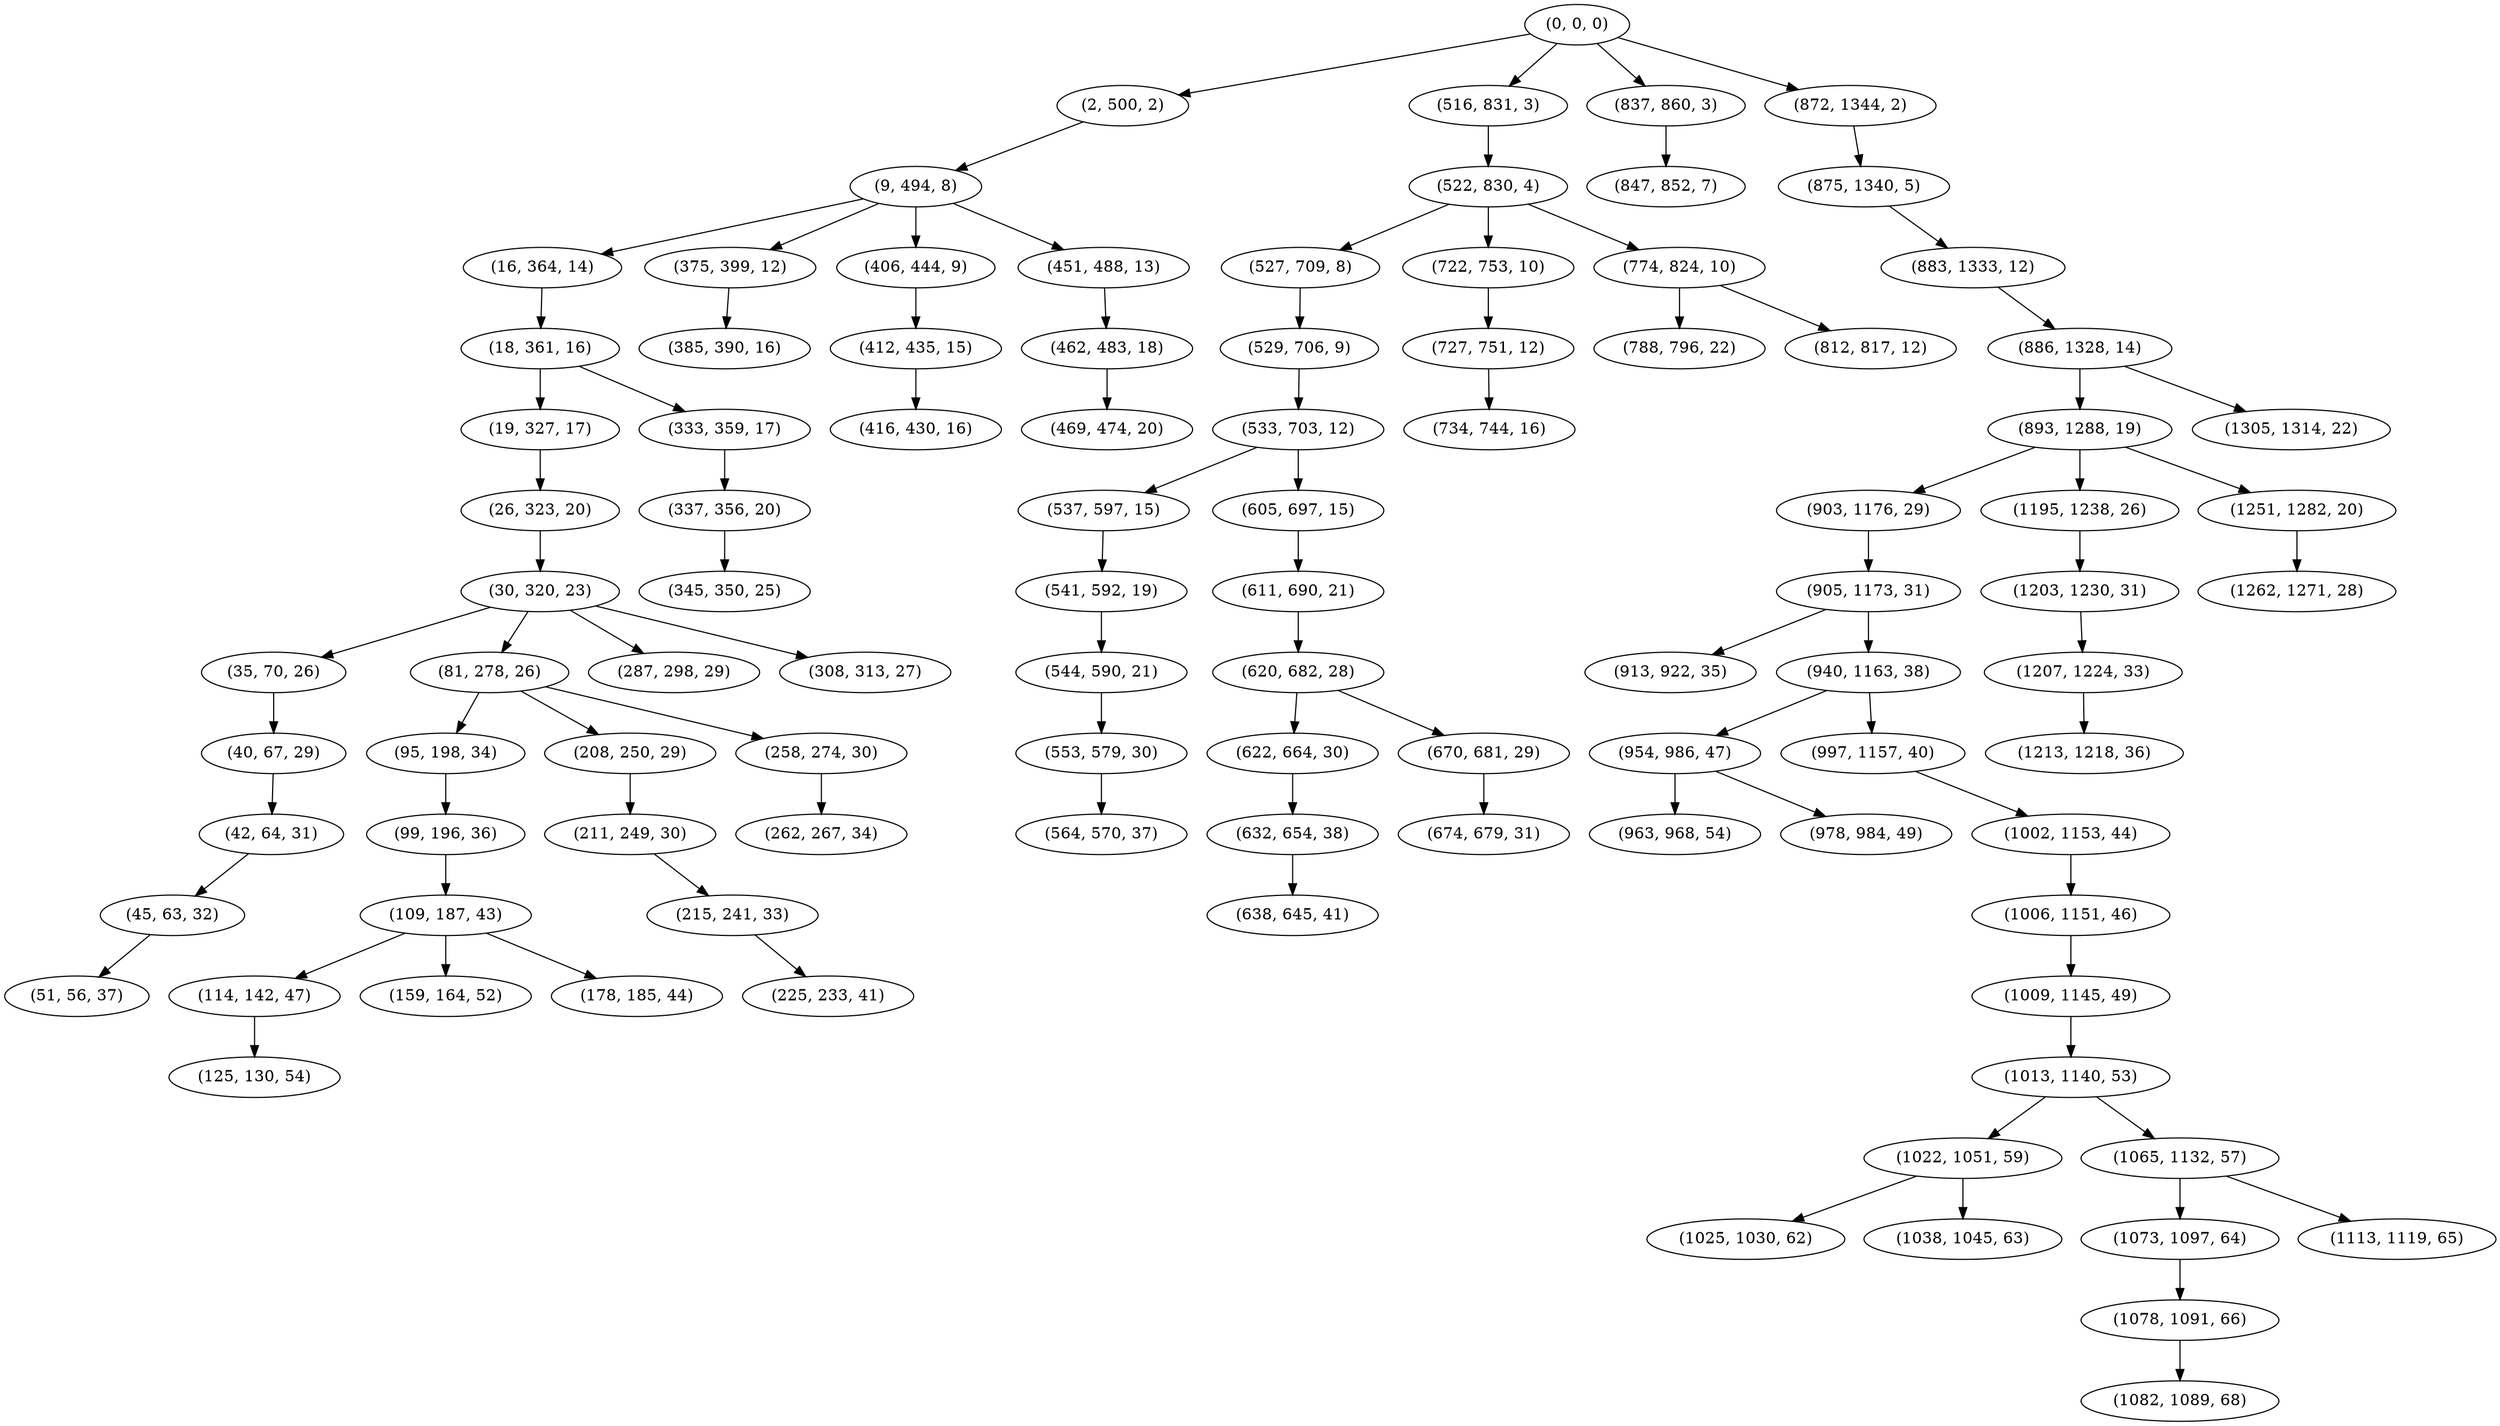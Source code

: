 digraph tree {
    "(0, 0, 0)";
    "(2, 500, 2)";
    "(9, 494, 8)";
    "(16, 364, 14)";
    "(18, 361, 16)";
    "(19, 327, 17)";
    "(26, 323, 20)";
    "(30, 320, 23)";
    "(35, 70, 26)";
    "(40, 67, 29)";
    "(42, 64, 31)";
    "(45, 63, 32)";
    "(51, 56, 37)";
    "(81, 278, 26)";
    "(95, 198, 34)";
    "(99, 196, 36)";
    "(109, 187, 43)";
    "(114, 142, 47)";
    "(125, 130, 54)";
    "(159, 164, 52)";
    "(178, 185, 44)";
    "(208, 250, 29)";
    "(211, 249, 30)";
    "(215, 241, 33)";
    "(225, 233, 41)";
    "(258, 274, 30)";
    "(262, 267, 34)";
    "(287, 298, 29)";
    "(308, 313, 27)";
    "(333, 359, 17)";
    "(337, 356, 20)";
    "(345, 350, 25)";
    "(375, 399, 12)";
    "(385, 390, 16)";
    "(406, 444, 9)";
    "(412, 435, 15)";
    "(416, 430, 16)";
    "(451, 488, 13)";
    "(462, 483, 18)";
    "(469, 474, 20)";
    "(516, 831, 3)";
    "(522, 830, 4)";
    "(527, 709, 8)";
    "(529, 706, 9)";
    "(533, 703, 12)";
    "(537, 597, 15)";
    "(541, 592, 19)";
    "(544, 590, 21)";
    "(553, 579, 30)";
    "(564, 570, 37)";
    "(605, 697, 15)";
    "(611, 690, 21)";
    "(620, 682, 28)";
    "(622, 664, 30)";
    "(632, 654, 38)";
    "(638, 645, 41)";
    "(670, 681, 29)";
    "(674, 679, 31)";
    "(722, 753, 10)";
    "(727, 751, 12)";
    "(734, 744, 16)";
    "(774, 824, 10)";
    "(788, 796, 22)";
    "(812, 817, 12)";
    "(837, 860, 3)";
    "(847, 852, 7)";
    "(872, 1344, 2)";
    "(875, 1340, 5)";
    "(883, 1333, 12)";
    "(886, 1328, 14)";
    "(893, 1288, 19)";
    "(903, 1176, 29)";
    "(905, 1173, 31)";
    "(913, 922, 35)";
    "(940, 1163, 38)";
    "(954, 986, 47)";
    "(963, 968, 54)";
    "(978, 984, 49)";
    "(997, 1157, 40)";
    "(1002, 1153, 44)";
    "(1006, 1151, 46)";
    "(1009, 1145, 49)";
    "(1013, 1140, 53)";
    "(1022, 1051, 59)";
    "(1025, 1030, 62)";
    "(1038, 1045, 63)";
    "(1065, 1132, 57)";
    "(1073, 1097, 64)";
    "(1078, 1091, 66)";
    "(1082, 1089, 68)";
    "(1113, 1119, 65)";
    "(1195, 1238, 26)";
    "(1203, 1230, 31)";
    "(1207, 1224, 33)";
    "(1213, 1218, 36)";
    "(1251, 1282, 20)";
    "(1262, 1271, 28)";
    "(1305, 1314, 22)";
    "(0, 0, 0)" -> "(2, 500, 2)";
    "(0, 0, 0)" -> "(516, 831, 3)";
    "(0, 0, 0)" -> "(837, 860, 3)";
    "(0, 0, 0)" -> "(872, 1344, 2)";
    "(2, 500, 2)" -> "(9, 494, 8)";
    "(9, 494, 8)" -> "(16, 364, 14)";
    "(9, 494, 8)" -> "(375, 399, 12)";
    "(9, 494, 8)" -> "(406, 444, 9)";
    "(9, 494, 8)" -> "(451, 488, 13)";
    "(16, 364, 14)" -> "(18, 361, 16)";
    "(18, 361, 16)" -> "(19, 327, 17)";
    "(18, 361, 16)" -> "(333, 359, 17)";
    "(19, 327, 17)" -> "(26, 323, 20)";
    "(26, 323, 20)" -> "(30, 320, 23)";
    "(30, 320, 23)" -> "(35, 70, 26)";
    "(30, 320, 23)" -> "(81, 278, 26)";
    "(30, 320, 23)" -> "(287, 298, 29)";
    "(30, 320, 23)" -> "(308, 313, 27)";
    "(35, 70, 26)" -> "(40, 67, 29)";
    "(40, 67, 29)" -> "(42, 64, 31)";
    "(42, 64, 31)" -> "(45, 63, 32)";
    "(45, 63, 32)" -> "(51, 56, 37)";
    "(81, 278, 26)" -> "(95, 198, 34)";
    "(81, 278, 26)" -> "(208, 250, 29)";
    "(81, 278, 26)" -> "(258, 274, 30)";
    "(95, 198, 34)" -> "(99, 196, 36)";
    "(99, 196, 36)" -> "(109, 187, 43)";
    "(109, 187, 43)" -> "(114, 142, 47)";
    "(109, 187, 43)" -> "(159, 164, 52)";
    "(109, 187, 43)" -> "(178, 185, 44)";
    "(114, 142, 47)" -> "(125, 130, 54)";
    "(208, 250, 29)" -> "(211, 249, 30)";
    "(211, 249, 30)" -> "(215, 241, 33)";
    "(215, 241, 33)" -> "(225, 233, 41)";
    "(258, 274, 30)" -> "(262, 267, 34)";
    "(333, 359, 17)" -> "(337, 356, 20)";
    "(337, 356, 20)" -> "(345, 350, 25)";
    "(375, 399, 12)" -> "(385, 390, 16)";
    "(406, 444, 9)" -> "(412, 435, 15)";
    "(412, 435, 15)" -> "(416, 430, 16)";
    "(451, 488, 13)" -> "(462, 483, 18)";
    "(462, 483, 18)" -> "(469, 474, 20)";
    "(516, 831, 3)" -> "(522, 830, 4)";
    "(522, 830, 4)" -> "(527, 709, 8)";
    "(522, 830, 4)" -> "(722, 753, 10)";
    "(522, 830, 4)" -> "(774, 824, 10)";
    "(527, 709, 8)" -> "(529, 706, 9)";
    "(529, 706, 9)" -> "(533, 703, 12)";
    "(533, 703, 12)" -> "(537, 597, 15)";
    "(533, 703, 12)" -> "(605, 697, 15)";
    "(537, 597, 15)" -> "(541, 592, 19)";
    "(541, 592, 19)" -> "(544, 590, 21)";
    "(544, 590, 21)" -> "(553, 579, 30)";
    "(553, 579, 30)" -> "(564, 570, 37)";
    "(605, 697, 15)" -> "(611, 690, 21)";
    "(611, 690, 21)" -> "(620, 682, 28)";
    "(620, 682, 28)" -> "(622, 664, 30)";
    "(620, 682, 28)" -> "(670, 681, 29)";
    "(622, 664, 30)" -> "(632, 654, 38)";
    "(632, 654, 38)" -> "(638, 645, 41)";
    "(670, 681, 29)" -> "(674, 679, 31)";
    "(722, 753, 10)" -> "(727, 751, 12)";
    "(727, 751, 12)" -> "(734, 744, 16)";
    "(774, 824, 10)" -> "(788, 796, 22)";
    "(774, 824, 10)" -> "(812, 817, 12)";
    "(837, 860, 3)" -> "(847, 852, 7)";
    "(872, 1344, 2)" -> "(875, 1340, 5)";
    "(875, 1340, 5)" -> "(883, 1333, 12)";
    "(883, 1333, 12)" -> "(886, 1328, 14)";
    "(886, 1328, 14)" -> "(893, 1288, 19)";
    "(886, 1328, 14)" -> "(1305, 1314, 22)";
    "(893, 1288, 19)" -> "(903, 1176, 29)";
    "(893, 1288, 19)" -> "(1195, 1238, 26)";
    "(893, 1288, 19)" -> "(1251, 1282, 20)";
    "(903, 1176, 29)" -> "(905, 1173, 31)";
    "(905, 1173, 31)" -> "(913, 922, 35)";
    "(905, 1173, 31)" -> "(940, 1163, 38)";
    "(940, 1163, 38)" -> "(954, 986, 47)";
    "(940, 1163, 38)" -> "(997, 1157, 40)";
    "(954, 986, 47)" -> "(963, 968, 54)";
    "(954, 986, 47)" -> "(978, 984, 49)";
    "(997, 1157, 40)" -> "(1002, 1153, 44)";
    "(1002, 1153, 44)" -> "(1006, 1151, 46)";
    "(1006, 1151, 46)" -> "(1009, 1145, 49)";
    "(1009, 1145, 49)" -> "(1013, 1140, 53)";
    "(1013, 1140, 53)" -> "(1022, 1051, 59)";
    "(1013, 1140, 53)" -> "(1065, 1132, 57)";
    "(1022, 1051, 59)" -> "(1025, 1030, 62)";
    "(1022, 1051, 59)" -> "(1038, 1045, 63)";
    "(1065, 1132, 57)" -> "(1073, 1097, 64)";
    "(1065, 1132, 57)" -> "(1113, 1119, 65)";
    "(1073, 1097, 64)" -> "(1078, 1091, 66)";
    "(1078, 1091, 66)" -> "(1082, 1089, 68)";
    "(1195, 1238, 26)" -> "(1203, 1230, 31)";
    "(1203, 1230, 31)" -> "(1207, 1224, 33)";
    "(1207, 1224, 33)" -> "(1213, 1218, 36)";
    "(1251, 1282, 20)" -> "(1262, 1271, 28)";
}
